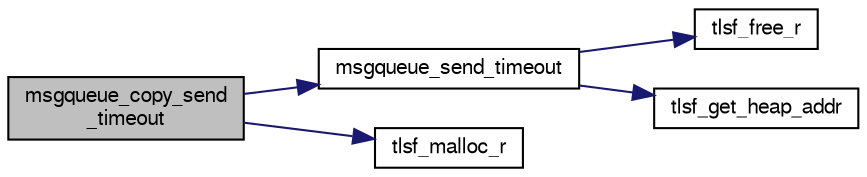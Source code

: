 digraph "msgqueue_copy_send_timeout"
{
  edge [fontname="FreeSans",fontsize="10",labelfontname="FreeSans",labelfontsize="10"];
  node [fontname="FreeSans",fontsize="10",shape=record];
  rankdir="LR";
  Node1 [label="msgqueue_copy_send\l_timeout",height=0.2,width=0.4,color="black", fillcolor="grey75", style="filled", fontcolor="black"];
  Node1 -> Node2 [color="midnightblue",fontsize="10",style="solid",fontname="FreeSans"];
  Node2 [label="msgqueue_send_timeout",height=0.2,width=0.4,color="black", fillcolor="white", style="filled",URL="$msg__queue_8c.html#aa9c85548b02609202975402ff7efcd64",tooltip="send a buffer previously allocated by msgqueue_malloc_before_send "];
  Node2 -> Node3 [color="midnightblue",fontsize="10",style="solid",fontname="FreeSans"];
  Node3 [label="tlsf_free_r",height=0.2,width=0.4,color="black", fillcolor="white", style="filled",URL="$tlsf__malloc__arch_8c.html#a17c0510bfc2132940c5d57578d37fe5e"];
  Node2 -> Node4 [color="midnightblue",fontsize="10",style="solid",fontname="FreeSans"];
  Node4 [label="tlsf_get_heap_addr",height=0.2,width=0.4,color="black", fillcolor="white", style="filled",URL="$tlsf__malloc__arch_8c.html#a1324770050af7b18bce649d036612cf1"];
  Node1 -> Node5 [color="midnightblue",fontsize="10",style="solid",fontname="FreeSans"];
  Node5 [label="tlsf_malloc_r",height=0.2,width=0.4,color="black", fillcolor="white", style="filled",URL="$tlsf__malloc__arch_8c.html#ad0333be97f2cbeecedde494c53243648"];
}
